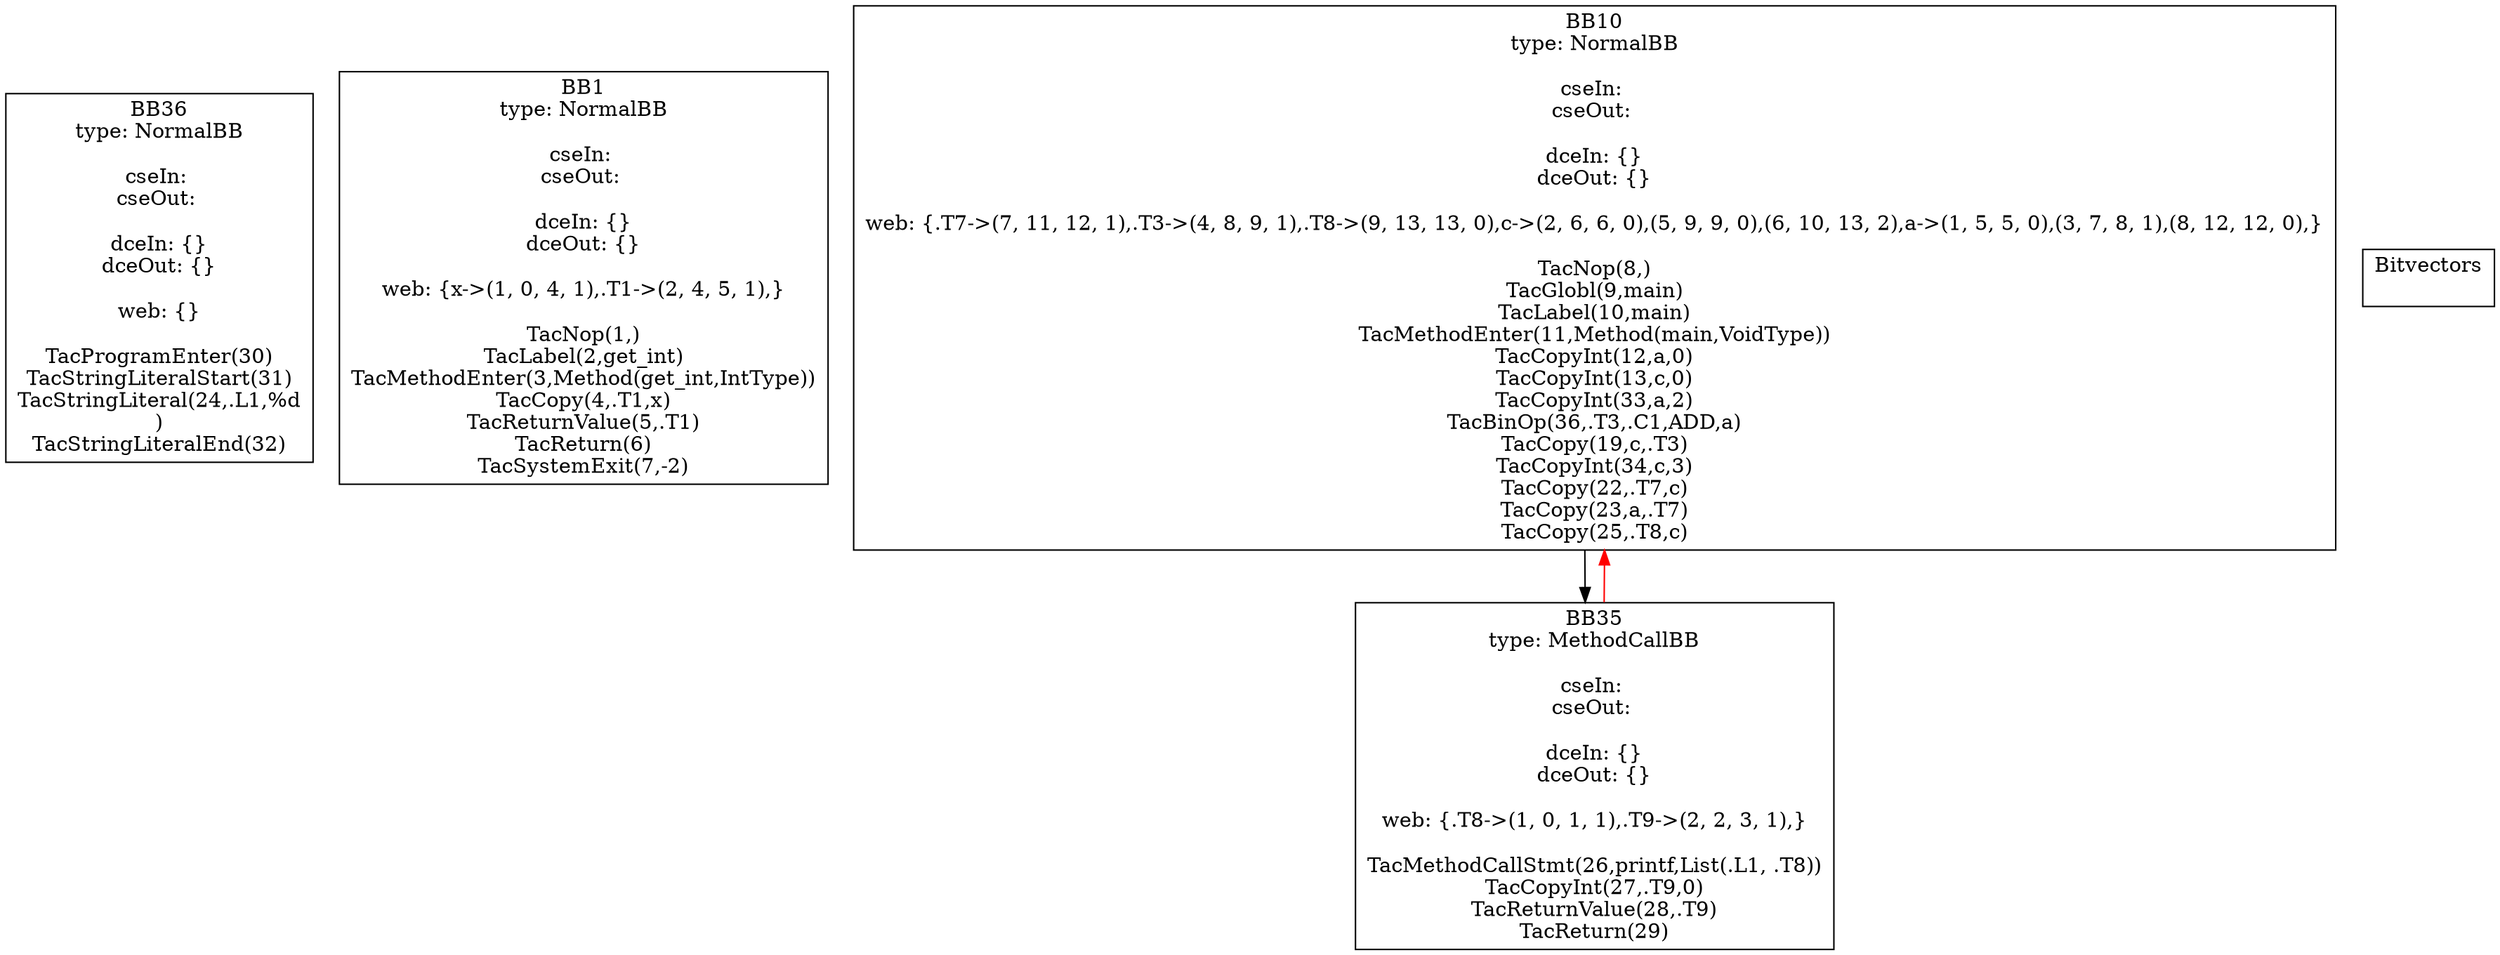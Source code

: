 digraph G {
	BB36 [shape=box,label="BB36\ntype: NormalBB\n\ncseIn: \ncseOut: \n\ndceIn: {}\ndceOut: {}\n\nweb: {}\n\nTacProgramEnter(30)\nTacStringLiteralStart(31)\nTacStringLiteral(24,.L1,%d\n)\nTacStringLiteralEnd(32)"];
	BB1 [shape=box,label="BB1\ntype: NormalBB\n\ncseIn: \ncseOut: \n\ndceIn: {}\ndceOut: {}\n\nweb: {x->(1, 0, 4, 1),.T1->(2, 4, 5, 1),}\n\nTacNop(1,)\nTacLabel(2,get_int)\nTacMethodEnter(3,Method(get_int,IntType))\nTacCopy(4,.T1,x)\nTacReturnValue(5,.T1)\nTacReturn(6)\nTacSystemExit(7,-2)"];
	BB10 [shape=box,label="BB10\ntype: NormalBB\n\ncseIn: \ncseOut: \n\ndceIn: {}\ndceOut: {}\n\nweb: {.T7->(7, 11, 12, 1),.T3->(4, 8, 9, 1),.T8->(9, 13, 13, 0),c->(2, 6, 6, 0),(5, 9, 9, 0),(6, 10, 13, 2),a->(1, 5, 5, 0),(3, 7, 8, 1),(8, 12, 12, 0),}\n\nTacNop(8,)\nTacGlobl(9,main)\nTacLabel(10,main)\nTacMethodEnter(11,Method(main,VoidType))\nTacCopyInt(12,a,0)\nTacCopyInt(13,c,0)\nTacCopyInt(33,a,2)\nTacBinOp(36,.T3,.C1,ADD,a)\nTacCopy(19,c,.T3)\nTacCopyInt(34,c,3)\nTacCopy(22,.T7,c)\nTacCopy(23,a,.T7)\nTacCopy(25,.T8,c)"];
	BB10 -> BB35;
	BB35 [shape=box,label="BB35\ntype: MethodCallBB\n\ncseIn: \ncseOut: \n\ndceIn: {}\ndceOut: {}\n\nweb: {.T8->(1, 0, 1, 1),.T9->(2, 2, 3, 1),}\n\nTacMethodCallStmt(26,printf,List(.L1, .T8))\nTacCopyInt(27,.T9,0)\nTacReturnValue(28,.T9)\nTacReturn(29)"];
	BB35 -> BB10 [color = red];
	Legend [shape=box,label="Bitvectors\n\n"];}
